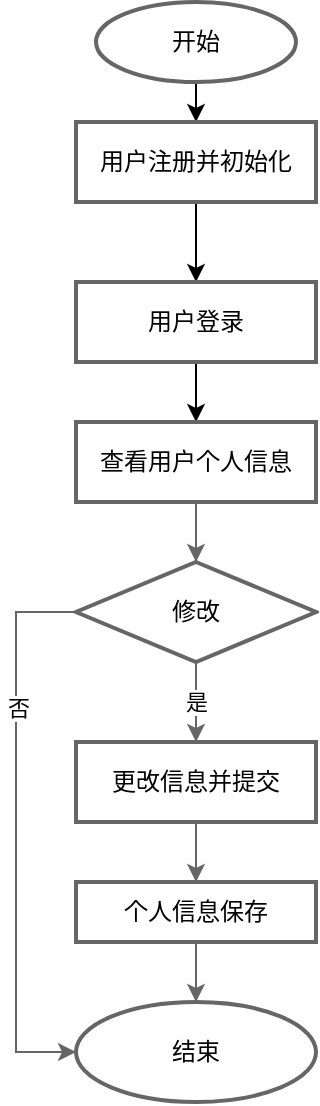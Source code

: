 <mxfile version="16.5.6" type="github">
  <diagram id="PFcRZFyd9kwpaFMdPmp5" name="Page-1">
    <mxGraphModel dx="1504" dy="644" grid="1" gridSize="10" guides="1" tooltips="1" connect="1" arrows="1" fold="1" page="1" pageScale="1" pageWidth="827" pageHeight="1169" math="0" shadow="0">
      <root>
        <mxCell id="0" />
        <mxCell id="1" parent="0" />
        <mxCell id="3-tNPD5LfDXAHCc2iydx-4" value="" style="edgeStyle=orthogonalEdgeStyle;rounded=0;orthogonalLoop=1;jettySize=auto;html=1;" edge="1" parent="1" source="3-tNPD5LfDXAHCc2iydx-2" target="3-tNPD5LfDXAHCc2iydx-3">
          <mxGeometry relative="1" as="geometry" />
        </mxCell>
        <mxCell id="3-tNPD5LfDXAHCc2iydx-2" value="开始" style="strokeWidth=2;html=1;shape=mxgraph.flowchart.start_1;whiteSpace=wrap;strokeColor=#666666;" vertex="1" parent="1">
          <mxGeometry x="350" y="140" width="100" height="40" as="geometry" />
        </mxCell>
        <mxCell id="3-tNPD5LfDXAHCc2iydx-6" value="" style="edgeStyle=orthogonalEdgeStyle;rounded=0;orthogonalLoop=1;jettySize=auto;html=1;" edge="1" parent="1" source="3-tNPD5LfDXAHCc2iydx-3" target="3-tNPD5LfDXAHCc2iydx-5">
          <mxGeometry relative="1" as="geometry" />
        </mxCell>
        <mxCell id="3-tNPD5LfDXAHCc2iydx-3" value="用户注册并初始化" style="whiteSpace=wrap;html=1;strokeWidth=2;strokeColor=#666666;" vertex="1" parent="1">
          <mxGeometry x="340" y="200" width="120" height="40" as="geometry" />
        </mxCell>
        <mxCell id="3-tNPD5LfDXAHCc2iydx-8" value="" style="edgeStyle=orthogonalEdgeStyle;rounded=0;orthogonalLoop=1;jettySize=auto;html=1;" edge="1" parent="1" source="3-tNPD5LfDXAHCc2iydx-5" target="3-tNPD5LfDXAHCc2iydx-7">
          <mxGeometry relative="1" as="geometry" />
        </mxCell>
        <mxCell id="3-tNPD5LfDXAHCc2iydx-5" value="用户登录" style="whiteSpace=wrap;html=1;strokeWidth=2;strokeColor=#666666;" vertex="1" parent="1">
          <mxGeometry x="340" y="280" width="120" height="40" as="geometry" />
        </mxCell>
        <mxCell id="3-tNPD5LfDXAHCc2iydx-10" value="" style="edgeStyle=orthogonalEdgeStyle;rounded=0;orthogonalLoop=1;jettySize=auto;html=1;strokeColor=#666666;" edge="1" parent="1" source="3-tNPD5LfDXAHCc2iydx-7" target="3-tNPD5LfDXAHCc2iydx-9">
          <mxGeometry relative="1" as="geometry" />
        </mxCell>
        <mxCell id="3-tNPD5LfDXAHCc2iydx-7" value="查看用户个人信息" style="whiteSpace=wrap;html=1;strokeWidth=2;strokeColor=#666666;" vertex="1" parent="1">
          <mxGeometry x="340" y="350" width="120" height="40" as="geometry" />
        </mxCell>
        <mxCell id="3-tNPD5LfDXAHCc2iydx-12" value="是" style="edgeStyle=orthogonalEdgeStyle;rounded=0;orthogonalLoop=1;jettySize=auto;html=1;strokeColor=#666666;" edge="1" parent="1" source="3-tNPD5LfDXAHCc2iydx-9" target="3-tNPD5LfDXAHCc2iydx-11">
          <mxGeometry relative="1" as="geometry" />
        </mxCell>
        <mxCell id="3-tNPD5LfDXAHCc2iydx-23" style="edgeStyle=orthogonalEdgeStyle;rounded=0;orthogonalLoop=1;jettySize=auto;html=1;entryX=0;entryY=0.5;entryDx=0;entryDy=0;strokeColor=#666666;" edge="1" parent="1" source="3-tNPD5LfDXAHCc2iydx-9" target="3-tNPD5LfDXAHCc2iydx-17">
          <mxGeometry relative="1" as="geometry">
            <Array as="points">
              <mxPoint x="310" y="445" />
              <mxPoint x="310" y="665" />
            </Array>
          </mxGeometry>
        </mxCell>
        <mxCell id="3-tNPD5LfDXAHCc2iydx-27" value="否" style="edgeLabel;html=1;align=center;verticalAlign=middle;resizable=0;points=[];strokeColor=#666666;" vertex="1" connectable="0" parent="3-tNPD5LfDXAHCc2iydx-23">
          <mxGeometry x="-0.446" y="1" relative="1" as="geometry">
            <mxPoint as="offset" />
          </mxGeometry>
        </mxCell>
        <mxCell id="3-tNPD5LfDXAHCc2iydx-9" value="修改" style="rhombus;whiteSpace=wrap;html=1;strokeWidth=2;strokeColor=#666666;" vertex="1" parent="1">
          <mxGeometry x="340" y="420" width="120" height="50" as="geometry" />
        </mxCell>
        <mxCell id="3-tNPD5LfDXAHCc2iydx-14" value="" style="edgeStyle=orthogonalEdgeStyle;rounded=0;orthogonalLoop=1;jettySize=auto;html=1;strokeColor=#666666;" edge="1" parent="1" source="3-tNPD5LfDXAHCc2iydx-11" target="3-tNPD5LfDXAHCc2iydx-13">
          <mxGeometry relative="1" as="geometry" />
        </mxCell>
        <mxCell id="3-tNPD5LfDXAHCc2iydx-11" value="更改信息并提交" style="whiteSpace=wrap;html=1;strokeWidth=2;strokeColor=#666666;" vertex="1" parent="1">
          <mxGeometry x="340" y="510" width="120" height="40" as="geometry" />
        </mxCell>
        <mxCell id="3-tNPD5LfDXAHCc2iydx-18" value="" style="edgeStyle=orthogonalEdgeStyle;rounded=0;orthogonalLoop=1;jettySize=auto;html=1;strokeColor=#666666;" edge="1" parent="1" source="3-tNPD5LfDXAHCc2iydx-13" target="3-tNPD5LfDXAHCc2iydx-17">
          <mxGeometry relative="1" as="geometry" />
        </mxCell>
        <mxCell id="3-tNPD5LfDXAHCc2iydx-13" value="个人信息保存" style="whiteSpace=wrap;html=1;strokeWidth=2;strokeColor=#666666;" vertex="1" parent="1">
          <mxGeometry x="340" y="580" width="120" height="30" as="geometry" />
        </mxCell>
        <mxCell id="3-tNPD5LfDXAHCc2iydx-17" value="结束" style="ellipse;whiteSpace=wrap;html=1;strokeWidth=2;strokeColor=#666666;" vertex="1" parent="1">
          <mxGeometry x="340" y="640" width="120" height="50" as="geometry" />
        </mxCell>
      </root>
    </mxGraphModel>
  </diagram>
</mxfile>
